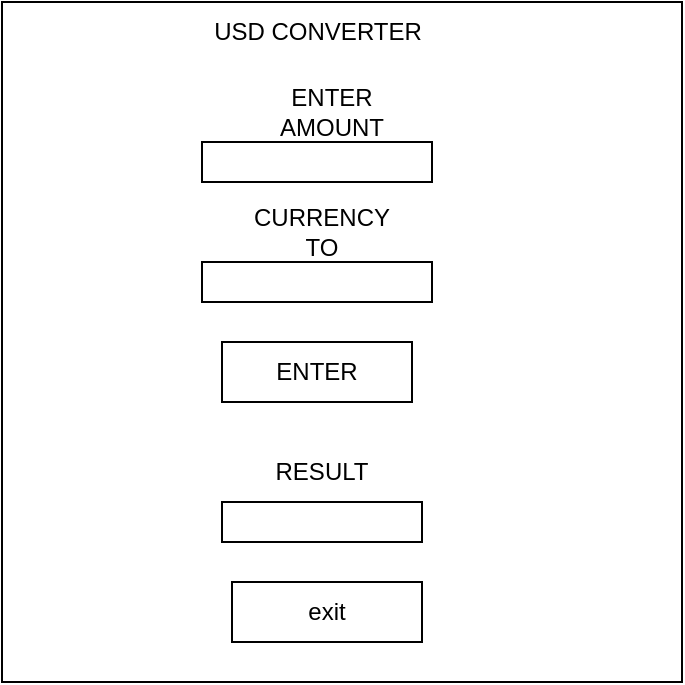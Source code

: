 <mxfile>
    <diagram id="cgkNOBsRSjZipZM3xP2M" name="Page-1">
        <mxGraphModel dx="736" dy="682" grid="1" gridSize="10" guides="1" tooltips="1" connect="1" arrows="1" fold="1" page="1" pageScale="1" pageWidth="850" pageHeight="1100" math="0" shadow="0">
            <root>
                <mxCell id="0"/>
                <mxCell id="1" parent="0"/>
                <mxCell id="2" value="" style="whiteSpace=wrap;html=1;aspect=fixed;" parent="1" vertex="1">
                    <mxGeometry x="210" y="110" width="340" height="340" as="geometry"/>
                </mxCell>
                <mxCell id="3" value="USD CONVERTER" style="text;html=1;strokeColor=none;fillColor=none;align=center;verticalAlign=middle;whiteSpace=wrap;rounded=0;" parent="1" vertex="1">
                    <mxGeometry x="312.5" y="110" width="110" height="30" as="geometry"/>
                </mxCell>
                <mxCell id="4" value="" style="rounded=0;whiteSpace=wrap;html=1;" parent="1" vertex="1">
                    <mxGeometry x="310" y="180" width="115" height="20" as="geometry"/>
                </mxCell>
                <mxCell id="5" value="" style="rounded=0;whiteSpace=wrap;html=1;" parent="1" vertex="1">
                    <mxGeometry x="310" y="240" width="115" height="20" as="geometry"/>
                </mxCell>
                <mxCell id="7" value="ENTER AMOUNT" style="text;html=1;strokeColor=none;fillColor=none;align=center;verticalAlign=middle;whiteSpace=wrap;rounded=0;" parent="1" vertex="1">
                    <mxGeometry x="330" y="150" width="90" height="30" as="geometry"/>
                </mxCell>
                <mxCell id="8" value="CURRENCY TO" style="text;html=1;strokeColor=none;fillColor=none;align=center;verticalAlign=middle;whiteSpace=wrap;rounded=0;" parent="1" vertex="1">
                    <mxGeometry x="330" y="210" width="80" height="30" as="geometry"/>
                </mxCell>
                <mxCell id="10" value="exit" style="rounded=0;whiteSpace=wrap;html=1;" parent="1" vertex="1">
                    <mxGeometry x="325" y="400" width="95" height="30" as="geometry"/>
                </mxCell>
                <mxCell id="11" value="" style="rounded=0;whiteSpace=wrap;html=1;" parent="1" vertex="1">
                    <mxGeometry x="320" y="360" width="100" height="20" as="geometry"/>
                </mxCell>
                <mxCell id="12" value="RESULT" style="text;html=1;strokeColor=none;fillColor=none;align=center;verticalAlign=middle;whiteSpace=wrap;rounded=0;" parent="1" vertex="1">
                    <mxGeometry x="340" y="330" width="60" height="30" as="geometry"/>
                </mxCell>
                <mxCell id="13" value="ENTER" style="rounded=0;whiteSpace=wrap;html=1;" vertex="1" parent="1">
                    <mxGeometry x="320" y="280" width="95" height="30" as="geometry"/>
                </mxCell>
            </root>
        </mxGraphModel>
    </diagram>
</mxfile>